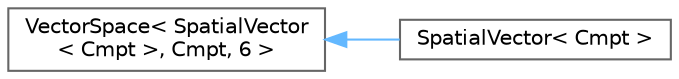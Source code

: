 digraph "Graphical Class Hierarchy"
{
 // LATEX_PDF_SIZE
  bgcolor="transparent";
  edge [fontname=Helvetica,fontsize=10,labelfontname=Helvetica,labelfontsize=10];
  node [fontname=Helvetica,fontsize=10,shape=box,height=0.2,width=0.4];
  rankdir="LR";
  Node0 [id="Node000000",label="VectorSpace\< SpatialVector\l\< Cmpt \>, Cmpt, 6 \>",height=0.2,width=0.4,color="grey40", fillcolor="white", style="filled",URL="$classFoam_1_1VectorSpace.html",tooltip=" "];
  Node0 -> Node1 [id="edge5680_Node000000_Node000001",dir="back",color="steelblue1",style="solid",tooltip=" "];
  Node1 [id="Node000001",label="SpatialVector\< Cmpt \>",height=0.2,width=0.4,color="grey40", fillcolor="white", style="filled",URL="$classFoam_1_1SpatialVector.html",tooltip="Templated 3D spatial vector derived from VectorSpace used to represent the anglular and linear compon..."];
}
